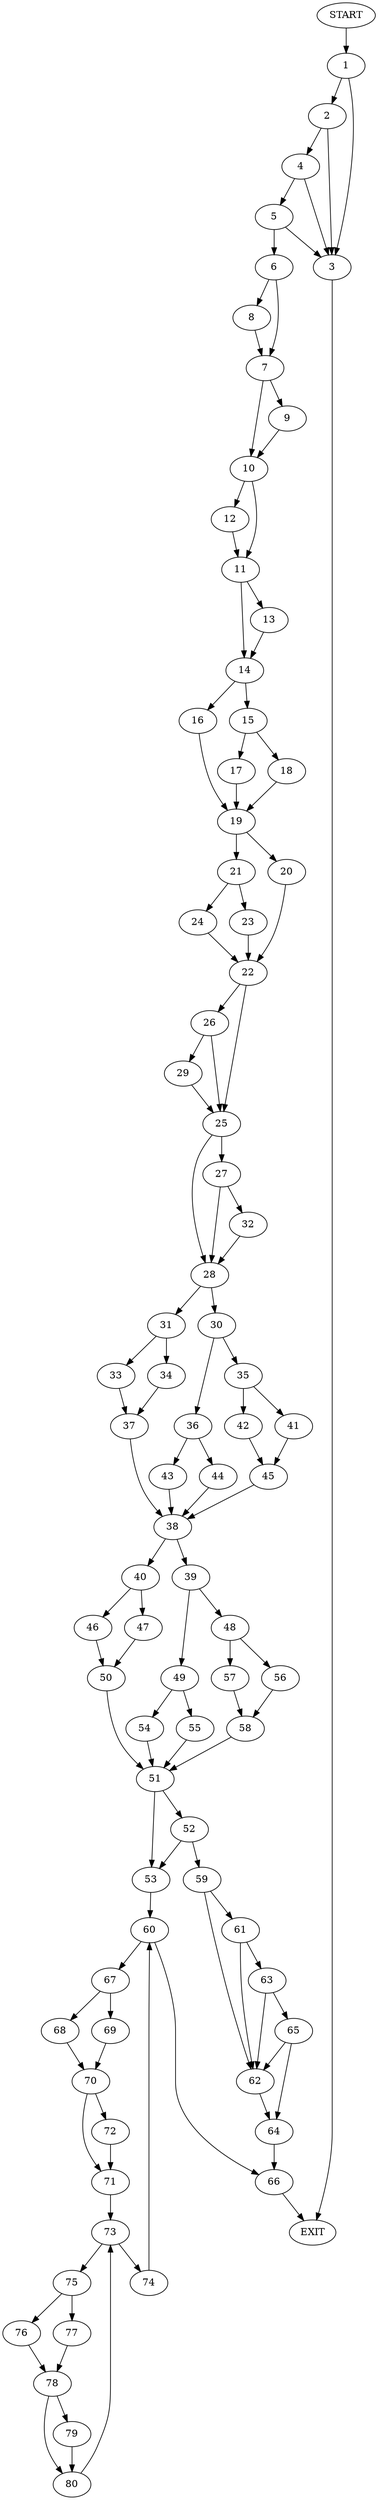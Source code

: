 digraph {
0 [label="START"]
81 [label="EXIT"]
0 -> 1
1 -> 2
1 -> 3
2 -> 4
2 -> 3
3 -> 81
4 -> 5
4 -> 3
5 -> 6
5 -> 3
6 -> 7
6 -> 8
8 -> 7
7 -> 9
7 -> 10
9 -> 10
10 -> 11
10 -> 12
11 -> 13
11 -> 14
12 -> 11
14 -> 15
14 -> 16
13 -> 14
15 -> 17
15 -> 18
16 -> 19
19 -> 20
19 -> 21
18 -> 19
17 -> 19
20 -> 22
21 -> 23
21 -> 24
22 -> 25
22 -> 26
23 -> 22
24 -> 22
25 -> 27
25 -> 28
26 -> 25
26 -> 29
29 -> 25
28 -> 30
28 -> 31
27 -> 32
27 -> 28
32 -> 28
31 -> 33
31 -> 34
30 -> 35
30 -> 36
33 -> 37
34 -> 37
37 -> 38
38 -> 39
38 -> 40
35 -> 41
35 -> 42
36 -> 43
36 -> 44
41 -> 45
42 -> 45
45 -> 38
43 -> 38
44 -> 38
40 -> 46
40 -> 47
39 -> 48
39 -> 49
46 -> 50
47 -> 50
50 -> 51
51 -> 52
51 -> 53
49 -> 54
49 -> 55
48 -> 56
48 -> 57
56 -> 58
57 -> 58
58 -> 51
54 -> 51
55 -> 51
52 -> 53
52 -> 59
53 -> 60
59 -> 61
59 -> 62
61 -> 63
61 -> 62
62 -> 64
63 -> 65
63 -> 62
65 -> 64
65 -> 62
64 -> 66
66 -> 81
60 -> 66
60 -> 67
67 -> 68
67 -> 69
69 -> 70
68 -> 70
70 -> 71
70 -> 72
72 -> 71
71 -> 73
73 -> 74
73 -> 75
74 -> 60
75 -> 76
75 -> 77
77 -> 78
76 -> 78
78 -> 79
78 -> 80
79 -> 80
80 -> 73
}
